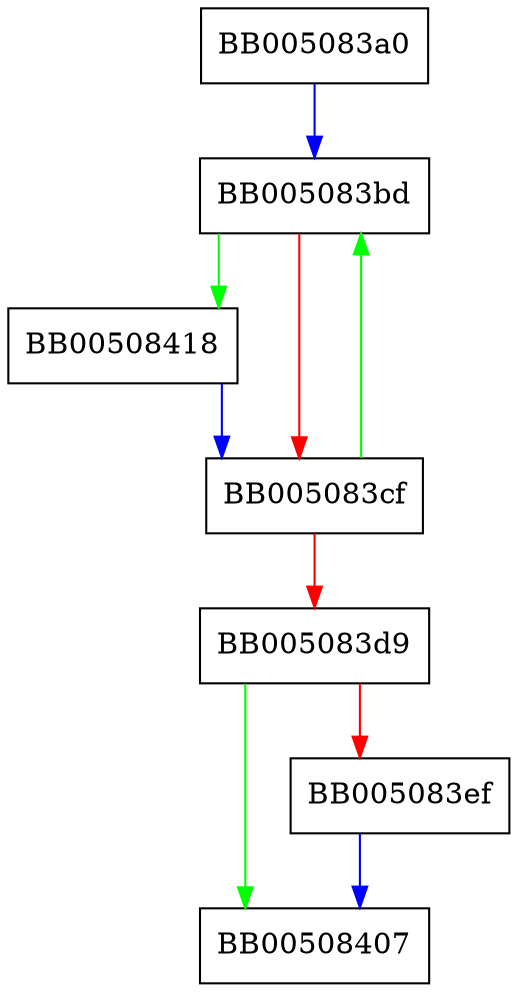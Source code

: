 digraph ossl_quic_tx_packetiser_get_deadline {
  node [shape="box"];
  graph [splines=ortho];
  BB005083a0 -> BB005083bd [color="blue"];
  BB005083bd -> BB00508418 [color="green"];
  BB005083bd -> BB005083cf [color="red"];
  BB005083cf -> BB005083bd [color="green"];
  BB005083cf -> BB005083d9 [color="red"];
  BB005083d9 -> BB00508407 [color="green"];
  BB005083d9 -> BB005083ef [color="red"];
  BB005083ef -> BB00508407 [color="blue"];
  BB00508418 -> BB005083cf [color="blue"];
}